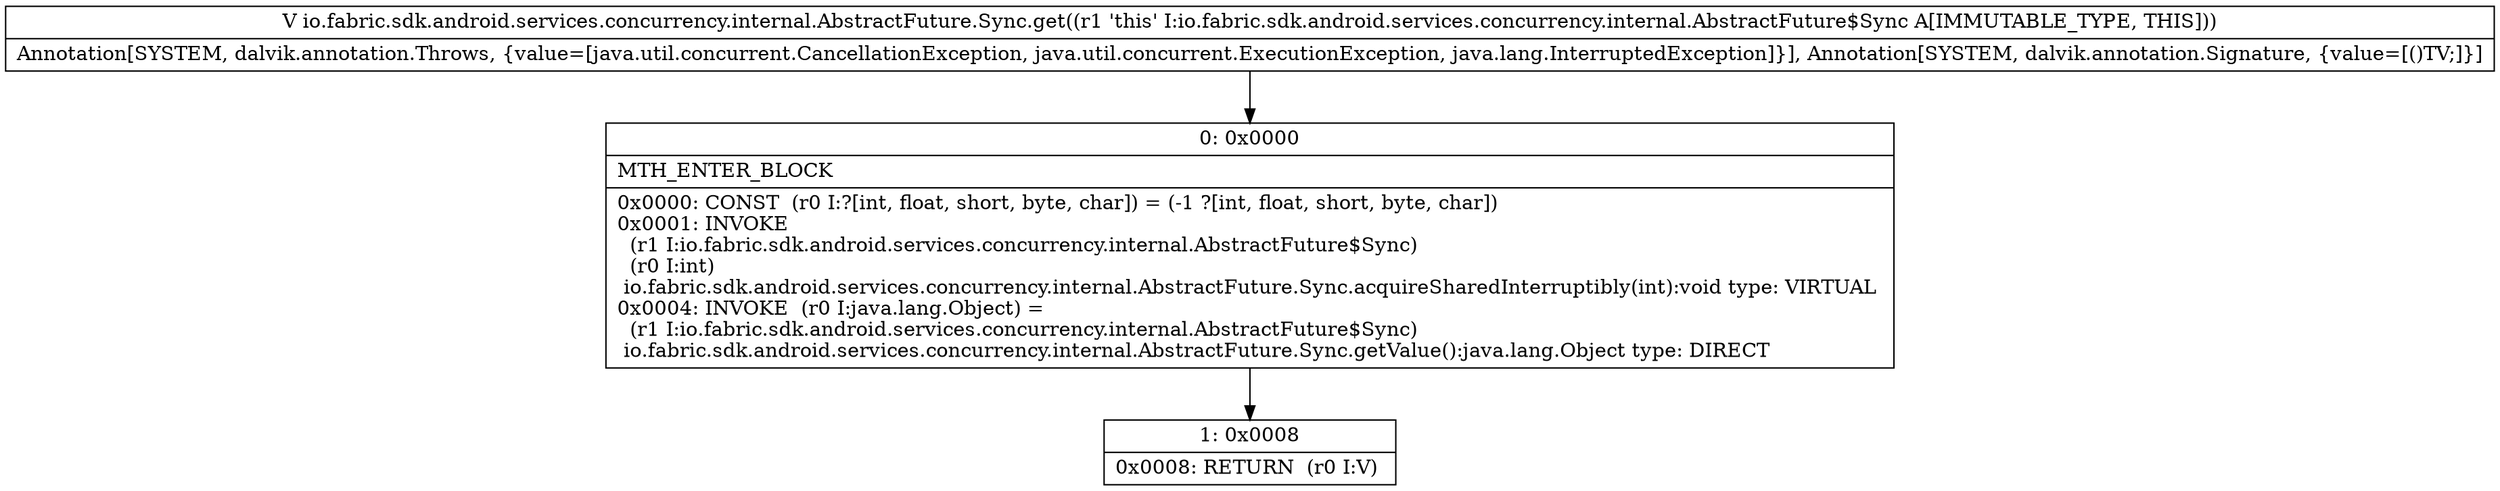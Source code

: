 digraph "CFG forio.fabric.sdk.android.services.concurrency.internal.AbstractFuture.Sync.get()Ljava\/lang\/Object;" {
Node_0 [shape=record,label="{0\:\ 0x0000|MTH_ENTER_BLOCK\l|0x0000: CONST  (r0 I:?[int, float, short, byte, char]) = (\-1 ?[int, float, short, byte, char]) \l0x0001: INVOKE  \l  (r1 I:io.fabric.sdk.android.services.concurrency.internal.AbstractFuture$Sync)\l  (r0 I:int)\l io.fabric.sdk.android.services.concurrency.internal.AbstractFuture.Sync.acquireSharedInterruptibly(int):void type: VIRTUAL \l0x0004: INVOKE  (r0 I:java.lang.Object) = \l  (r1 I:io.fabric.sdk.android.services.concurrency.internal.AbstractFuture$Sync)\l io.fabric.sdk.android.services.concurrency.internal.AbstractFuture.Sync.getValue():java.lang.Object type: DIRECT \l}"];
Node_1 [shape=record,label="{1\:\ 0x0008|0x0008: RETURN  (r0 I:V) \l}"];
MethodNode[shape=record,label="{V io.fabric.sdk.android.services.concurrency.internal.AbstractFuture.Sync.get((r1 'this' I:io.fabric.sdk.android.services.concurrency.internal.AbstractFuture$Sync A[IMMUTABLE_TYPE, THIS]))  | Annotation[SYSTEM, dalvik.annotation.Throws, \{value=[java.util.concurrent.CancellationException, java.util.concurrent.ExecutionException, java.lang.InterruptedException]\}], Annotation[SYSTEM, dalvik.annotation.Signature, \{value=[()TV;]\}]\l}"];
MethodNode -> Node_0;
Node_0 -> Node_1;
}

